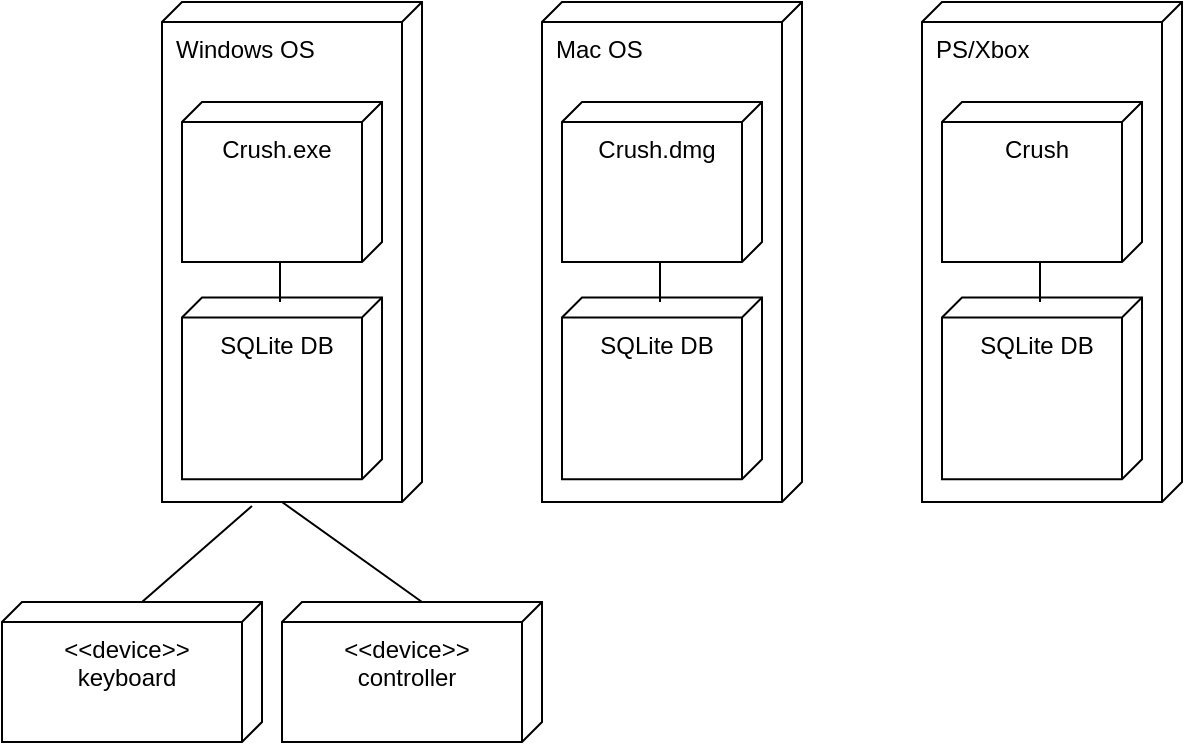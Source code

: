 <mxfile version="26.2.13">
  <diagram name="Page-1" id="dVRUBs3loV30u-IrzlS0">
    <mxGraphModel dx="1345" dy="728" grid="1" gridSize="10" guides="1" tooltips="1" connect="1" arrows="1" fold="1" page="1" pageScale="1" pageWidth="1100" pageHeight="850" math="0" shadow="0">
      <root>
        <mxCell id="0" />
        <mxCell id="1" parent="0" />
        <mxCell id="wa32vHPZVyRTPT0KSik1-2" value="Windows OS" style="verticalAlign=top;align=left;shape=cube;size=10;direction=south;fontStyle=0;html=1;boundedLbl=1;spacingLeft=5;whiteSpace=wrap;" vertex="1" parent="1">
          <mxGeometry x="190" y="40" width="130" height="250" as="geometry" />
        </mxCell>
        <mxCell id="wa32vHPZVyRTPT0KSik1-3" value="Crush.exe" style="verticalAlign=top;align=center;shape=cube;size=10;direction=south;html=1;boundedLbl=1;spacingLeft=5;whiteSpace=wrap;" vertex="1" parent="wa32vHPZVyRTPT0KSik1-2">
          <mxGeometry width="100" height="80" relative="1" as="geometry">
            <mxPoint x="10" y="50" as="offset" />
          </mxGeometry>
        </mxCell>
        <mxCell id="wa32vHPZVyRTPT0KSik1-6" value="SQLite DB" style="verticalAlign=top;align=center;shape=cube;size=10;direction=south;html=1;boundedLbl=1;spacingLeft=5;whiteSpace=wrap;" vertex="1" parent="wa32vHPZVyRTPT0KSik1-2">
          <mxGeometry x="10" y="147.727" width="100" height="90.909" as="geometry" />
        </mxCell>
        <mxCell id="wa32vHPZVyRTPT0KSik1-7" style="edgeStyle=orthogonalEdgeStyle;rounded=0;orthogonalLoop=1;jettySize=auto;html=1;exitX=0;exitY=0;exitDx=80;exitDy=55;exitPerimeter=0;entryX=0.025;entryY=0.51;entryDx=0;entryDy=0;entryPerimeter=0;endArrow=none;startFill=0;" edge="1" parent="wa32vHPZVyRTPT0KSik1-2" source="wa32vHPZVyRTPT0KSik1-3" target="wa32vHPZVyRTPT0KSik1-6">
          <mxGeometry relative="1" as="geometry" />
        </mxCell>
        <mxCell id="wa32vHPZVyRTPT0KSik1-10" value="Mac OS" style="verticalAlign=top;align=left;shape=cube;size=10;direction=south;fontStyle=0;html=1;boundedLbl=1;spacingLeft=5;whiteSpace=wrap;" vertex="1" parent="1">
          <mxGeometry x="380" y="40" width="130" height="250" as="geometry" />
        </mxCell>
        <mxCell id="wa32vHPZVyRTPT0KSik1-11" value="Crush.dmg" style="verticalAlign=top;align=center;shape=cube;size=10;direction=south;html=1;boundedLbl=1;spacingLeft=5;whiteSpace=wrap;" vertex="1" parent="wa32vHPZVyRTPT0KSik1-10">
          <mxGeometry width="100" height="80" relative="1" as="geometry">
            <mxPoint x="10" y="50" as="offset" />
          </mxGeometry>
        </mxCell>
        <mxCell id="wa32vHPZVyRTPT0KSik1-12" value="SQLite DB" style="verticalAlign=top;align=center;shape=cube;size=10;direction=south;html=1;boundedLbl=1;spacingLeft=5;whiteSpace=wrap;" vertex="1" parent="wa32vHPZVyRTPT0KSik1-10">
          <mxGeometry x="10" y="147.727" width="100" height="90.909" as="geometry" />
        </mxCell>
        <mxCell id="wa32vHPZVyRTPT0KSik1-13" style="edgeStyle=orthogonalEdgeStyle;rounded=0;orthogonalLoop=1;jettySize=auto;html=1;exitX=0;exitY=0;exitDx=80;exitDy=55;exitPerimeter=0;entryX=0.025;entryY=0.51;entryDx=0;entryDy=0;entryPerimeter=0;endArrow=none;startFill=0;" edge="1" parent="wa32vHPZVyRTPT0KSik1-10" source="wa32vHPZVyRTPT0KSik1-11" target="wa32vHPZVyRTPT0KSik1-12">
          <mxGeometry relative="1" as="geometry" />
        </mxCell>
        <mxCell id="wa32vHPZVyRTPT0KSik1-14" value="PS/Xbox" style="verticalAlign=top;align=left;shape=cube;size=10;direction=south;fontStyle=0;html=1;boundedLbl=1;spacingLeft=5;whiteSpace=wrap;" vertex="1" parent="1">
          <mxGeometry x="570" y="40" width="130" height="250" as="geometry" />
        </mxCell>
        <mxCell id="wa32vHPZVyRTPT0KSik1-15" value="Crush" style="verticalAlign=top;align=center;shape=cube;size=10;direction=south;html=1;boundedLbl=1;spacingLeft=5;whiteSpace=wrap;" vertex="1" parent="wa32vHPZVyRTPT0KSik1-14">
          <mxGeometry width="100" height="80" relative="1" as="geometry">
            <mxPoint x="10" y="50" as="offset" />
          </mxGeometry>
        </mxCell>
        <mxCell id="wa32vHPZVyRTPT0KSik1-16" value="SQLite DB" style="verticalAlign=top;align=center;shape=cube;size=10;direction=south;html=1;boundedLbl=1;spacingLeft=5;whiteSpace=wrap;" vertex="1" parent="wa32vHPZVyRTPT0KSik1-14">
          <mxGeometry x="10" y="147.727" width="100" height="90.909" as="geometry" />
        </mxCell>
        <mxCell id="wa32vHPZVyRTPT0KSik1-17" style="edgeStyle=orthogonalEdgeStyle;rounded=0;orthogonalLoop=1;jettySize=auto;html=1;exitX=0;exitY=0;exitDx=80;exitDy=55;exitPerimeter=0;entryX=0.025;entryY=0.51;entryDx=0;entryDy=0;entryPerimeter=0;endArrow=none;startFill=0;" edge="1" parent="wa32vHPZVyRTPT0KSik1-14" source="wa32vHPZVyRTPT0KSik1-15" target="wa32vHPZVyRTPT0KSik1-16">
          <mxGeometry relative="1" as="geometry" />
        </mxCell>
        <mxCell id="wa32vHPZVyRTPT0KSik1-18" value="&amp;lt;&amp;lt;device&amp;gt;&amp;gt;&lt;div&gt;keyboard&lt;/div&gt;" style="verticalAlign=top;align=center;shape=cube;size=10;direction=south;fontStyle=0;html=1;boundedLbl=1;spacingLeft=5;whiteSpace=wrap;" vertex="1" parent="1">
          <mxGeometry x="110" y="340" width="130" height="70" as="geometry" />
        </mxCell>
        <mxCell id="wa32vHPZVyRTPT0KSik1-20" value="&amp;lt;&amp;lt;device&amp;gt;&amp;gt;&lt;div&gt;controller&lt;/div&gt;" style="verticalAlign=top;align=center;shape=cube;size=10;direction=south;fontStyle=0;html=1;boundedLbl=1;spacingLeft=5;whiteSpace=wrap;" vertex="1" parent="1">
          <mxGeometry x="250" y="340" width="130" height="70" as="geometry" />
        </mxCell>
        <mxCell id="wa32vHPZVyRTPT0KSik1-21" style="rounded=0;orthogonalLoop=1;jettySize=auto;html=1;exitX=0;exitY=0;exitDx=0;exitDy=60;exitPerimeter=0;entryX=1.008;entryY=0.654;entryDx=0;entryDy=0;entryPerimeter=0;endArrow=none;startFill=0;" edge="1" parent="1" source="wa32vHPZVyRTPT0KSik1-18" target="wa32vHPZVyRTPT0KSik1-2">
          <mxGeometry relative="1" as="geometry" />
        </mxCell>
        <mxCell id="wa32vHPZVyRTPT0KSik1-22" style="rounded=0;orthogonalLoop=1;jettySize=auto;html=1;exitX=0;exitY=0;exitDx=0;exitDy=60;exitPerimeter=0;entryX=0;entryY=0;entryDx=250;entryDy=70;entryPerimeter=0;endArrow=none;startFill=0;" edge="1" parent="1" source="wa32vHPZVyRTPT0KSik1-20" target="wa32vHPZVyRTPT0KSik1-2">
          <mxGeometry relative="1" as="geometry" />
        </mxCell>
      </root>
    </mxGraphModel>
  </diagram>
</mxfile>
